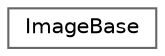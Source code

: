 digraph "Graphical Class Hierarchy"
{
 // LATEX_PDF_SIZE
  bgcolor="transparent";
  edge [fontname=Helvetica,fontsize=10,labelfontname=Helvetica,labelfontsize=10];
  node [fontname=Helvetica,fontsize=10,shape=box,height=0.2,width=0.4];
  rankdir="LR";
  Node0 [id="Node000000",label="ImageBase",height=0.2,width=0.4,color="grey40", fillcolor="white", style="filled",URL="$class_image_base.html",tooltip="This class is a base class for images. It provides some basic functionalities for images."];
}
